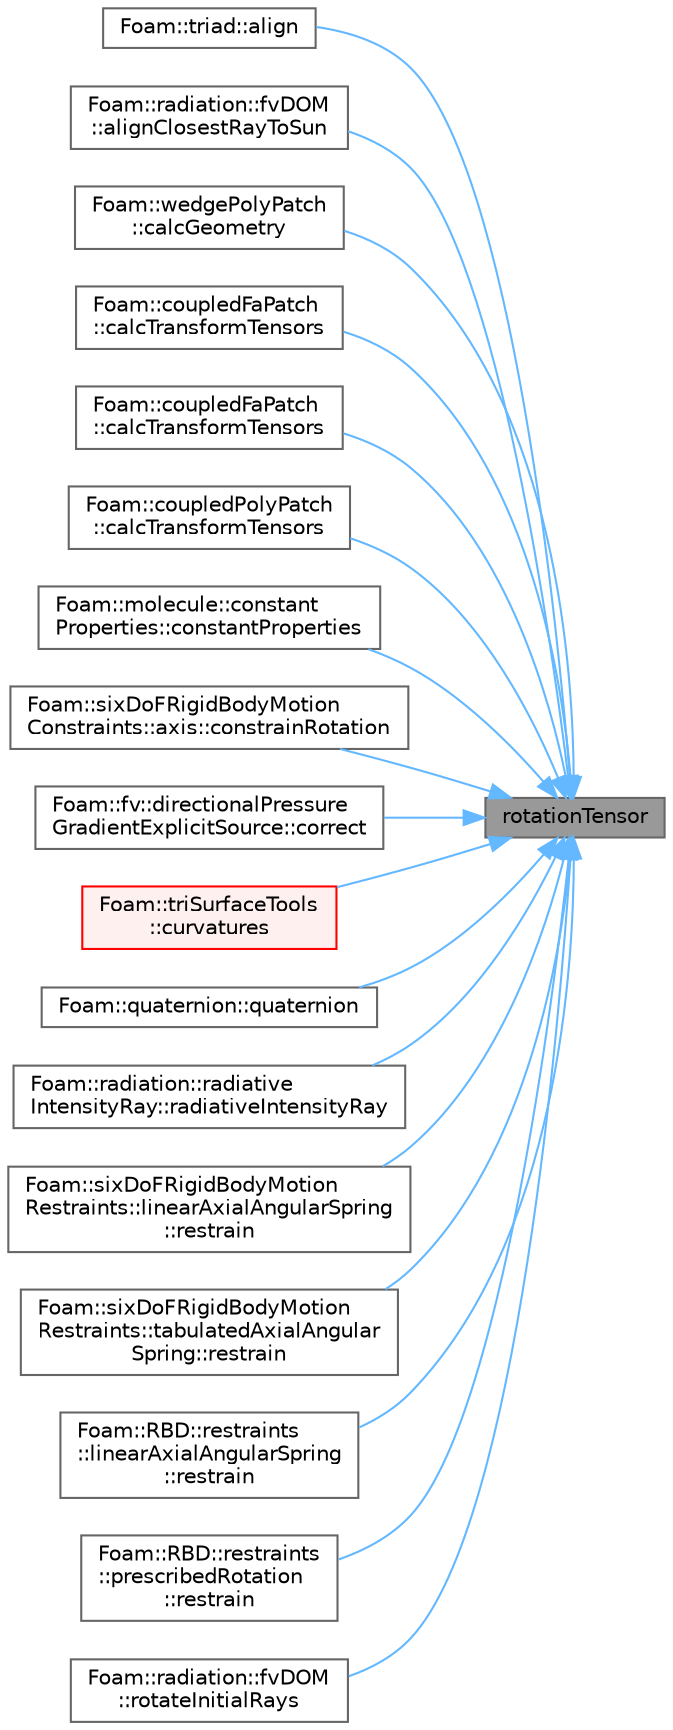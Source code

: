 digraph "rotationTensor"
{
 // LATEX_PDF_SIZE
  bgcolor="transparent";
  edge [fontname=Helvetica,fontsize=10,labelfontname=Helvetica,labelfontsize=10];
  node [fontname=Helvetica,fontsize=10,shape=box,height=0.2,width=0.4];
  rankdir="RL";
  Node1 [id="Node000001",label="rotationTensor",height=0.2,width=0.4,color="gray40", fillcolor="grey60", style="filled", fontcolor="black",tooltip=" "];
  Node1 -> Node2 [id="edge1_Node000001_Node000002",dir="back",color="steelblue1",style="solid",tooltip=" "];
  Node2 [id="Node000002",label="Foam::triad::align",height=0.2,width=0.4,color="grey40", fillcolor="white", style="filled",URL="$classFoam_1_1triad.html#a1fe4572dabb9add39ee52b55b3fd9c7d",tooltip=" "];
  Node1 -> Node3 [id="edge2_Node000001_Node000003",dir="back",color="steelblue1",style="solid",tooltip=" "];
  Node3 [id="Node000003",label="Foam::radiation::fvDOM\l::alignClosestRayToSun",height=0.2,width=0.4,color="grey40", fillcolor="white", style="filled",URL="$classFoam_1_1radiation_1_1fvDOM.html#a6787c7591b06d278ebd3d3c2c423900a",tooltip=" "];
  Node1 -> Node4 [id="edge3_Node000001_Node000004",dir="back",color="steelblue1",style="solid",tooltip=" "];
  Node4 [id="Node000004",label="Foam::wedgePolyPatch\l::calcGeometry",height=0.2,width=0.4,color="grey40", fillcolor="white", style="filled",URL="$classFoam_1_1wedgePolyPatch.html#a58bb4c0382e9ee570811fb3f005a0a97",tooltip=" "];
  Node1 -> Node5 [id="edge4_Node000001_Node000005",dir="back",color="steelblue1",style="solid",tooltip=" "];
  Node5 [id="Node000005",label="Foam::coupledFaPatch\l::calcTransformTensors",height=0.2,width=0.4,color="grey40", fillcolor="white", style="filled",URL="$classFoam_1_1coupledFaPatch.html#ae6d90bfa1e02c9b8f8d697bafa1ddd36",tooltip=" "];
  Node1 -> Node6 [id="edge5_Node000001_Node000006",dir="back",color="steelblue1",style="solid",tooltip=" "];
  Node6 [id="Node000006",label="Foam::coupledFaPatch\l::calcTransformTensors",height=0.2,width=0.4,color="grey40", fillcolor="white", style="filled",URL="$classFoam_1_1coupledFaPatch.html#a883e959e8fa8b4edccfa739d5e502802",tooltip=" "];
  Node1 -> Node7 [id="edge6_Node000001_Node000007",dir="back",color="steelblue1",style="solid",tooltip=" "];
  Node7 [id="Node000007",label="Foam::coupledPolyPatch\l::calcTransformTensors",height=0.2,width=0.4,color="grey40", fillcolor="white", style="filled",URL="$classFoam_1_1coupledPolyPatch.html#a9d4253385a22a2eef36016591dcd52cd",tooltip=" "];
  Node1 -> Node8 [id="edge7_Node000001_Node000008",dir="back",color="steelblue1",style="solid",tooltip=" "];
  Node8 [id="Node000008",label="Foam::molecule::constant\lProperties::constantProperties",height=0.2,width=0.4,color="grey40", fillcolor="white", style="filled",URL="$classFoam_1_1molecule_1_1constantProperties.html#a48f10350a2cae9811619cc14159099d6",tooltip=" "];
  Node1 -> Node9 [id="edge8_Node000001_Node000009",dir="back",color="steelblue1",style="solid",tooltip=" "];
  Node9 [id="Node000009",label="Foam::sixDoFRigidBodyMotion\lConstraints::axis::constrainRotation",height=0.2,width=0.4,color="grey40", fillcolor="white", style="filled",URL="$classFoam_1_1sixDoFRigidBodyMotionConstraints_1_1axis.html#a5ed0f908100ee6c7a1b91fb87f4dad36",tooltip=" "];
  Node1 -> Node10 [id="edge9_Node000001_Node000010",dir="back",color="steelblue1",style="solid",tooltip=" "];
  Node10 [id="Node000010",label="Foam::fv::directionalPressure\lGradientExplicitSource::correct",height=0.2,width=0.4,color="grey40", fillcolor="white", style="filled",URL="$classFoam_1_1fv_1_1directionalPressureGradientExplicitSource.html#af64a8370e8d125e1f4e89a34e15cb955",tooltip=" "];
  Node1 -> Node11 [id="edge10_Node000001_Node000011",dir="back",color="steelblue1",style="solid",tooltip=" "];
  Node11 [id="Node000011",label="Foam::triSurfaceTools\l::curvatures",height=0.2,width=0.4,color="red", fillcolor="#FFF0F0", style="filled",URL="$classFoam_1_1triSurfaceTools.html#a3d7fc0119236eb7641056dd4307e966b",tooltip=" "];
  Node1 -> Node14 [id="edge11_Node000001_Node000014",dir="back",color="steelblue1",style="solid",tooltip=" "];
  Node14 [id="Node000014",label="Foam::quaternion::quaternion",height=0.2,width=0.4,color="grey40", fillcolor="white", style="filled",URL="$classFoam_1_1quaternion.html#ac16a816cff3e72c4375a6602b025d5ed",tooltip=" "];
  Node1 -> Node15 [id="edge12_Node000001_Node000015",dir="back",color="steelblue1",style="solid",tooltip=" "];
  Node15 [id="Node000015",label="Foam::radiation::radiative\lIntensityRay::radiativeIntensityRay",height=0.2,width=0.4,color="grey40", fillcolor="white", style="filled",URL="$classFoam_1_1radiation_1_1radiativeIntensityRay.html#a8ff1f62493fd44fbfb25c919f14bdc70",tooltip=" "];
  Node1 -> Node16 [id="edge13_Node000001_Node000016",dir="back",color="steelblue1",style="solid",tooltip=" "];
  Node16 [id="Node000016",label="Foam::sixDoFRigidBodyMotion\lRestraints::linearAxialAngularSpring\l::restrain",height=0.2,width=0.4,color="grey40", fillcolor="white", style="filled",URL="$classFoam_1_1sixDoFRigidBodyMotionRestraints_1_1linearAxialAngularSpring.html#a5a33f13a3b2e956e9be8cfaffc87a34b",tooltip=" "];
  Node1 -> Node17 [id="edge14_Node000001_Node000017",dir="back",color="steelblue1",style="solid",tooltip=" "];
  Node17 [id="Node000017",label="Foam::sixDoFRigidBodyMotion\lRestraints::tabulatedAxialAngular\lSpring::restrain",height=0.2,width=0.4,color="grey40", fillcolor="white", style="filled",URL="$classFoam_1_1sixDoFRigidBodyMotionRestraints_1_1tabulatedAxialAngularSpring.html#a5a33f13a3b2e956e9be8cfaffc87a34b",tooltip=" "];
  Node1 -> Node18 [id="edge15_Node000001_Node000018",dir="back",color="steelblue1",style="solid",tooltip=" "];
  Node18 [id="Node000018",label="Foam::RBD::restraints\l::linearAxialAngularSpring\l::restrain",height=0.2,width=0.4,color="grey40", fillcolor="white", style="filled",URL="$classFoam_1_1RBD_1_1restraints_1_1linearAxialAngularSpring.html#a76d2f0f4cc31c2af4652cc9189f81cb3",tooltip=" "];
  Node1 -> Node19 [id="edge16_Node000001_Node000019",dir="back",color="steelblue1",style="solid",tooltip=" "];
  Node19 [id="Node000019",label="Foam::RBD::restraints\l::prescribedRotation\l::restrain",height=0.2,width=0.4,color="grey40", fillcolor="white", style="filled",URL="$classFoam_1_1RBD_1_1restraints_1_1prescribedRotation.html#a76d2f0f4cc31c2af4652cc9189f81cb3",tooltip=" "];
  Node1 -> Node20 [id="edge17_Node000001_Node000020",dir="back",color="steelblue1",style="solid",tooltip=" "];
  Node20 [id="Node000020",label="Foam::radiation::fvDOM\l::rotateInitialRays",height=0.2,width=0.4,color="grey40", fillcolor="white", style="filled",URL="$classFoam_1_1radiation_1_1fvDOM.html#abf9409c50e72e3e03805532770f1f278",tooltip=" "];
}
